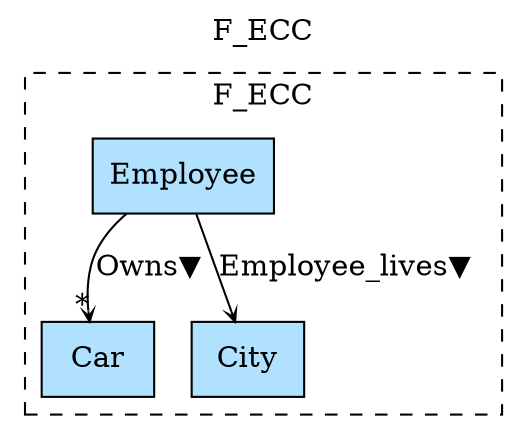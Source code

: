 digraph {graph[label=F_ECC,labelloc=tl,labelfontsize=12];
subgraph cluster_F_ECC{style=dashed;label=F_ECC;
"Employee"[shape=record,fillcolor=lightskyblue1,style = filled,label="Employee"];
"Car"[shape=record,fillcolor=lightskyblue1,style = filled,label="Car"];
"City"[shape=record,fillcolor=lightskyblue1,style = filled,label="City"];

"Employee"->"Car"[label="Owns▼",arrowhead=vee,headlabel="*",arrowsize=.5];
"Employee"->"City"[label="Employee_lives▼",arrowhead=vee,headlabel="",arrowsize=.5];

}
}